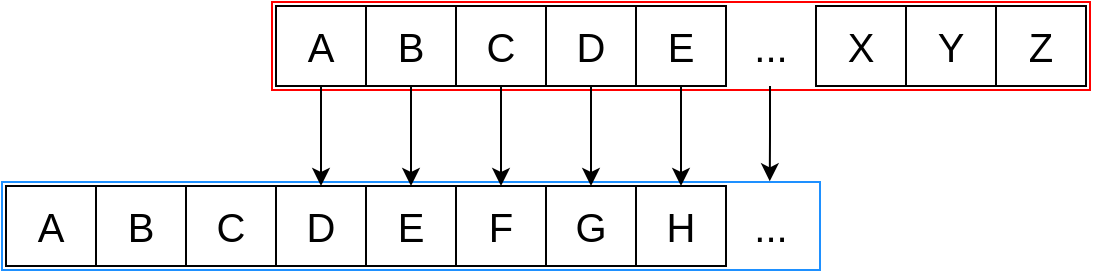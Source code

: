 <mxfile version="28.1.2">
  <diagram name="Page-1" id="DE558cIMODuHcayU18PG">
    <mxGraphModel dx="2163" dy="534" grid="1" gridSize="10" guides="1" tooltips="1" connect="1" arrows="1" fold="1" page="1" pageScale="1" pageWidth="850" pageHeight="1100" math="0" shadow="0">
      <root>
        <mxCell id="0" />
        <mxCell id="1" parent="0" />
        <mxCell id="xQ8-l3OYiPr22vGl-wYF-2" value="" style="rounded=0;whiteSpace=wrap;html=1;strokeColor=light-dark(#1E90FF,#0000FF);" vertex="1" parent="1">
          <mxGeometry x="-85" y="308" width="409" height="44" as="geometry" />
        </mxCell>
        <mxCell id="bjkUvZcgwg1lJS7RY962-25" value="" style="rounded=0;whiteSpace=wrap;html=1;strokeColor=light-dark(#FF0000,#FF0000);" parent="1" vertex="1">
          <mxGeometry x="50" y="218" width="409" height="44" as="geometry" />
        </mxCell>
        <mxCell id="xQ8-l3OYiPr22vGl-wYF-5" style="edgeStyle=orthogonalEdgeStyle;rounded=0;orthogonalLoop=1;jettySize=auto;html=1;entryX=0.5;entryY=0;entryDx=0;entryDy=0;" edge="1" parent="1" source="bjkUvZcgwg1lJS7RY962-1" target="bjkUvZcgwg1lJS7RY962-12">
          <mxGeometry relative="1" as="geometry" />
        </mxCell>
        <mxCell id="bjkUvZcgwg1lJS7RY962-1" value="&lt;font style=&quot;font-size: 20px;&quot;&gt;B&lt;/font&gt;" style="rounded=0;whiteSpace=wrap;html=1;" parent="1" vertex="1">
          <mxGeometry x="97" y="220" width="45" height="40" as="geometry" />
        </mxCell>
        <mxCell id="xQ8-l3OYiPr22vGl-wYF-6" style="edgeStyle=orthogonalEdgeStyle;rounded=0;orthogonalLoop=1;jettySize=auto;html=1;entryX=0.5;entryY=0;entryDx=0;entryDy=0;" edge="1" parent="1" source="bjkUvZcgwg1lJS7RY962-2" target="bjkUvZcgwg1lJS7RY962-13">
          <mxGeometry relative="1" as="geometry" />
        </mxCell>
        <mxCell id="bjkUvZcgwg1lJS7RY962-2" value="&lt;font style=&quot;font-size: 20px;&quot;&gt;C&lt;/font&gt;" style="rounded=0;whiteSpace=wrap;html=1;" parent="1" vertex="1">
          <mxGeometry x="142" y="220" width="45" height="40" as="geometry" />
        </mxCell>
        <mxCell id="xQ8-l3OYiPr22vGl-wYF-7" style="edgeStyle=orthogonalEdgeStyle;rounded=0;orthogonalLoop=1;jettySize=auto;html=1;entryX=0.5;entryY=0;entryDx=0;entryDy=0;" edge="1" parent="1" source="bjkUvZcgwg1lJS7RY962-3" target="bjkUvZcgwg1lJS7RY962-14">
          <mxGeometry relative="1" as="geometry" />
        </mxCell>
        <mxCell id="bjkUvZcgwg1lJS7RY962-3" value="&lt;font style=&quot;font-size: 20px;&quot;&gt;D&lt;/font&gt;" style="rounded=0;whiteSpace=wrap;html=1;" parent="1" vertex="1">
          <mxGeometry x="187" y="220" width="45" height="40" as="geometry" />
        </mxCell>
        <mxCell id="xQ8-l3OYiPr22vGl-wYF-8" style="edgeStyle=orthogonalEdgeStyle;rounded=0;orthogonalLoop=1;jettySize=auto;html=1;entryX=0.5;entryY=0;entryDx=0;entryDy=0;" edge="1" parent="1" source="bjkUvZcgwg1lJS7RY962-4" target="bjkUvZcgwg1lJS7RY962-15">
          <mxGeometry relative="1" as="geometry" />
        </mxCell>
        <mxCell id="bjkUvZcgwg1lJS7RY962-4" value="&lt;font style=&quot;font-size: 20px;&quot;&gt;E&lt;/font&gt;" style="rounded=0;whiteSpace=wrap;html=1;" parent="1" vertex="1">
          <mxGeometry x="232" y="220" width="45" height="40" as="geometry" />
        </mxCell>
        <mxCell id="bjkUvZcgwg1lJS7RY962-6" value="&lt;font style=&quot;font-size: 20px;&quot;&gt;X&lt;/font&gt;" style="rounded=0;whiteSpace=wrap;html=1;" parent="1" vertex="1">
          <mxGeometry x="322" y="220" width="45" height="40" as="geometry" />
        </mxCell>
        <mxCell id="bjkUvZcgwg1lJS7RY962-7" value="&lt;font style=&quot;font-size: 20px;&quot;&gt;Y&lt;/font&gt;" style="rounded=0;whiteSpace=wrap;html=1;" parent="1" vertex="1">
          <mxGeometry x="367" y="220" width="45" height="40" as="geometry" />
        </mxCell>
        <mxCell id="bjkUvZcgwg1lJS7RY962-8" value="&lt;span style=&quot;font-size: 20px;&quot;&gt;Z&lt;/span&gt;" style="rounded=0;whiteSpace=wrap;html=1;" parent="1" vertex="1">
          <mxGeometry x="412" y="220" width="45" height="40" as="geometry" />
        </mxCell>
        <mxCell id="bjkUvZcgwg1lJS7RY962-9" value="&lt;font style=&quot;font-size: 20px;&quot;&gt;...&lt;/font&gt;" style="text;html=1;align=center;verticalAlign=middle;resizable=0;points=[];autosize=1;strokeColor=none;fillColor=none;" parent="1" vertex="1">
          <mxGeometry x="279" y="220" width="40" height="40" as="geometry" />
        </mxCell>
        <mxCell id="bjkUvZcgwg1lJS7RY962-10" value="&lt;font style=&quot;font-size: 20px;&quot;&gt;B&lt;/font&gt;" style="rounded=0;whiteSpace=wrap;html=1;" parent="1" vertex="1">
          <mxGeometry x="-38" y="310" width="45" height="40" as="geometry" />
        </mxCell>
        <mxCell id="bjkUvZcgwg1lJS7RY962-11" value="&lt;font style=&quot;font-size: 20px;&quot;&gt;D&lt;/font&gt;" style="rounded=0;whiteSpace=wrap;html=1;" parent="1" vertex="1">
          <mxGeometry x="52" y="310" width="45" height="40" as="geometry" />
        </mxCell>
        <mxCell id="bjkUvZcgwg1lJS7RY962-12" value="&lt;font style=&quot;font-size: 20px;&quot;&gt;E&lt;/font&gt;" style="rounded=0;whiteSpace=wrap;html=1;" parent="1" vertex="1">
          <mxGeometry x="97" y="310" width="45" height="40" as="geometry" />
        </mxCell>
        <mxCell id="bjkUvZcgwg1lJS7RY962-13" value="&lt;font style=&quot;font-size: 20px;&quot;&gt;F&lt;/font&gt;" style="rounded=0;whiteSpace=wrap;html=1;" parent="1" vertex="1">
          <mxGeometry x="142" y="310" width="45" height="40" as="geometry" />
        </mxCell>
        <mxCell id="bjkUvZcgwg1lJS7RY962-14" value="&lt;span style=&quot;font-size: 20px;&quot;&gt;G&lt;/span&gt;" style="rounded=0;whiteSpace=wrap;html=1;" parent="1" vertex="1">
          <mxGeometry x="187" y="310" width="45" height="40" as="geometry" />
        </mxCell>
        <mxCell id="bjkUvZcgwg1lJS7RY962-15" value="&lt;font style=&quot;font-size: 20px;&quot;&gt;H&lt;/font&gt;" style="rounded=0;whiteSpace=wrap;html=1;" parent="1" vertex="1">
          <mxGeometry x="232" y="310" width="45" height="40" as="geometry" />
        </mxCell>
        <mxCell id="xQ8-l3OYiPr22vGl-wYF-4" style="edgeStyle=orthogonalEdgeStyle;rounded=0;orthogonalLoop=1;jettySize=auto;html=1;entryX=0.5;entryY=0;entryDx=0;entryDy=0;" edge="1" parent="1" source="bjkUvZcgwg1lJS7RY962-18" target="bjkUvZcgwg1lJS7RY962-11">
          <mxGeometry relative="1" as="geometry" />
        </mxCell>
        <mxCell id="bjkUvZcgwg1lJS7RY962-18" value="&lt;font style=&quot;font-size: 20px;&quot;&gt;A&lt;/font&gt;" style="rounded=0;whiteSpace=wrap;html=1;" parent="1" vertex="1">
          <mxGeometry x="52" y="220" width="45" height="40" as="geometry" />
        </mxCell>
        <mxCell id="bjkUvZcgwg1lJS7RY962-19" value="&lt;font style=&quot;font-size: 20px;&quot;&gt;A&lt;/font&gt;" style="rounded=0;whiteSpace=wrap;html=1;" parent="1" vertex="1">
          <mxGeometry x="-83" y="310" width="45" height="40" as="geometry" />
        </mxCell>
        <mxCell id="xQ8-l3OYiPr22vGl-wYF-1" value="&lt;font style=&quot;font-size: 20px;&quot;&gt;C&lt;/font&gt;" style="rounded=0;whiteSpace=wrap;html=1;" vertex="1" parent="1">
          <mxGeometry x="7" y="310" width="45" height="40" as="geometry" />
        </mxCell>
        <mxCell id="xQ8-l3OYiPr22vGl-wYF-3" value="&lt;font style=&quot;font-size: 20px;&quot;&gt;...&lt;/font&gt;" style="text;html=1;align=center;verticalAlign=middle;resizable=0;points=[];autosize=1;strokeColor=none;fillColor=none;" vertex="1" parent="1">
          <mxGeometry x="279" y="310" width="40" height="40" as="geometry" />
        </mxCell>
        <mxCell id="xQ8-l3OYiPr22vGl-wYF-9" style="edgeStyle=orthogonalEdgeStyle;rounded=0;orthogonalLoop=1;jettySize=auto;html=1;entryX=0.497;entryY=-0.059;entryDx=0;entryDy=0;entryPerimeter=0;" edge="1" parent="1" source="bjkUvZcgwg1lJS7RY962-9" target="xQ8-l3OYiPr22vGl-wYF-3">
          <mxGeometry relative="1" as="geometry" />
        </mxCell>
      </root>
    </mxGraphModel>
  </diagram>
</mxfile>
